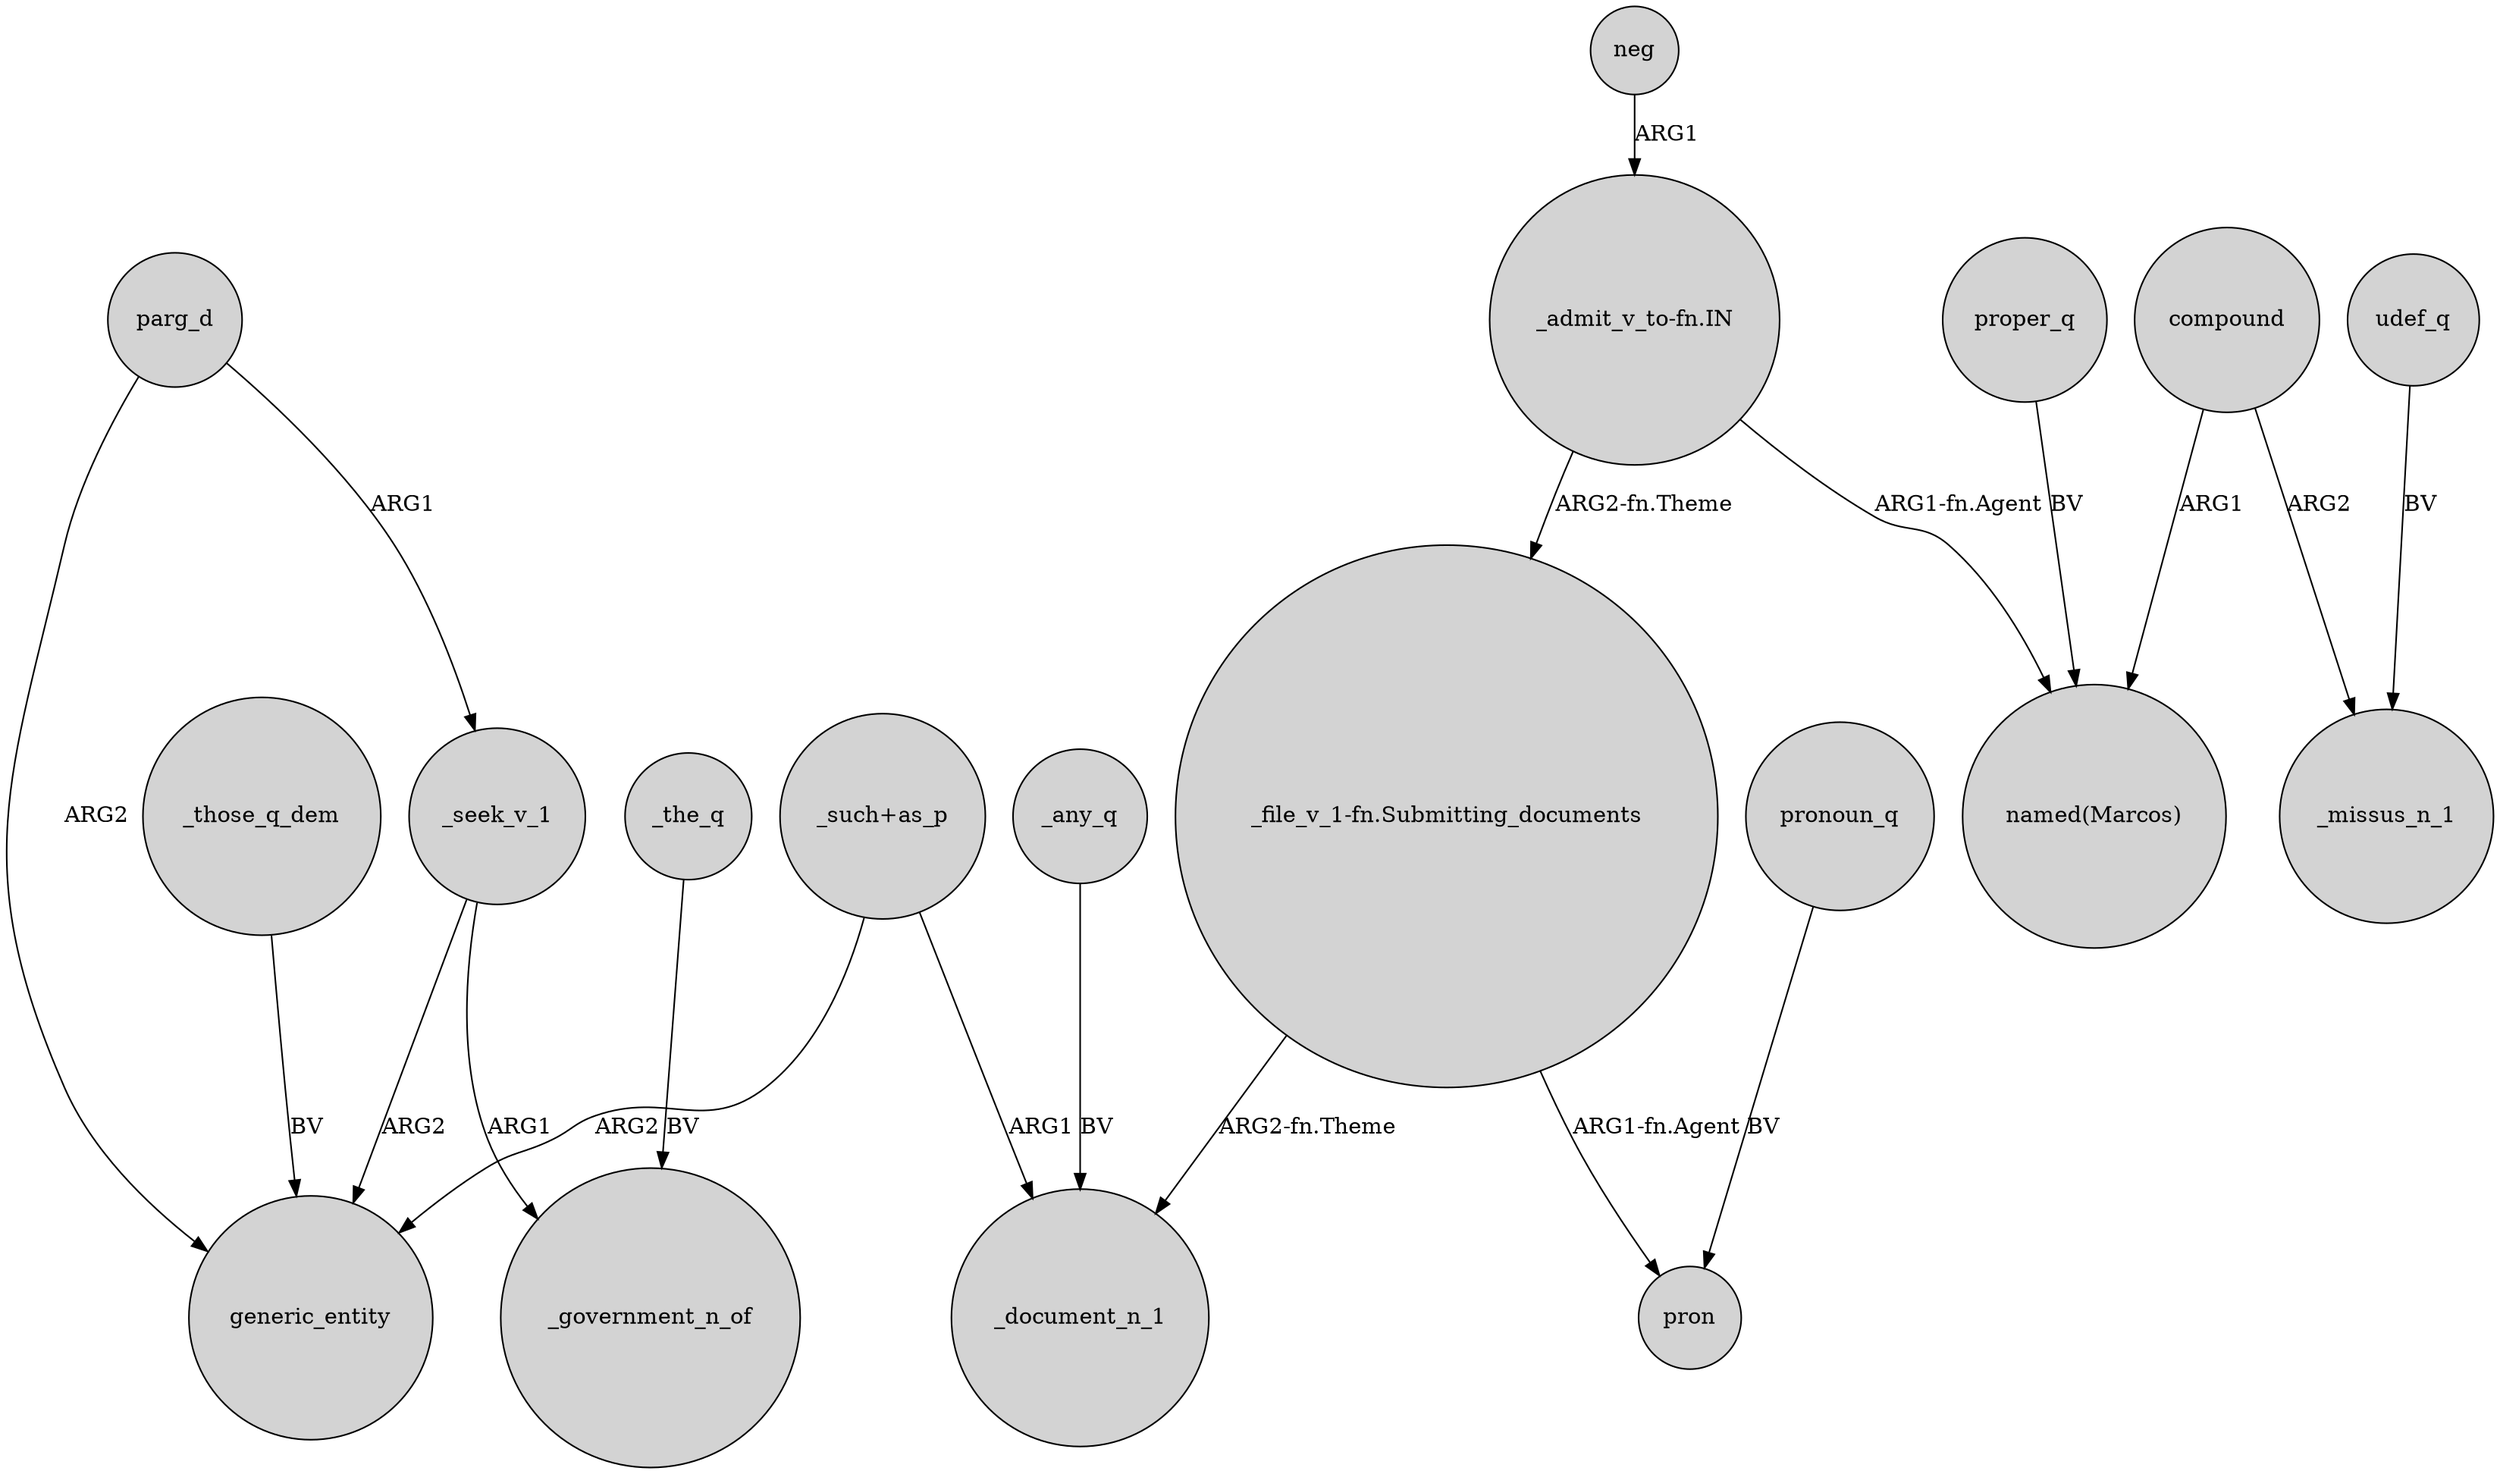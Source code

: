 digraph {
	node [shape=circle style=filled]
	"_such+as_p" -> generic_entity [label=ARG2]
	neg -> "_admit_v_to-fn.IN" [label=ARG1]
	_seek_v_1 -> generic_entity [label=ARG2]
	"_admit_v_to-fn.IN" -> "_file_v_1-fn.Submitting_documents" [label="ARG2-fn.Theme"]
	_any_q -> _document_n_1 [label=BV]
	parg_d -> generic_entity [label=ARG2]
	compound -> _missus_n_1 [label=ARG2]
	udef_q -> _missus_n_1 [label=BV]
	compound -> "named(Marcos)" [label=ARG1]
	pronoun_q -> pron [label=BV]
	"_file_v_1-fn.Submitting_documents" -> _document_n_1 [label="ARG2-fn.Theme"]
	"_admit_v_to-fn.IN" -> "named(Marcos)" [label="ARG1-fn.Agent"]
	"_file_v_1-fn.Submitting_documents" -> pron [label="ARG1-fn.Agent"]
	parg_d -> _seek_v_1 [label=ARG1]
	_the_q -> _government_n_of [label=BV]
	_seek_v_1 -> _government_n_of [label=ARG1]
	proper_q -> "named(Marcos)" [label=BV]
	_those_q_dem -> generic_entity [label=BV]
	"_such+as_p" -> _document_n_1 [label=ARG1]
}
